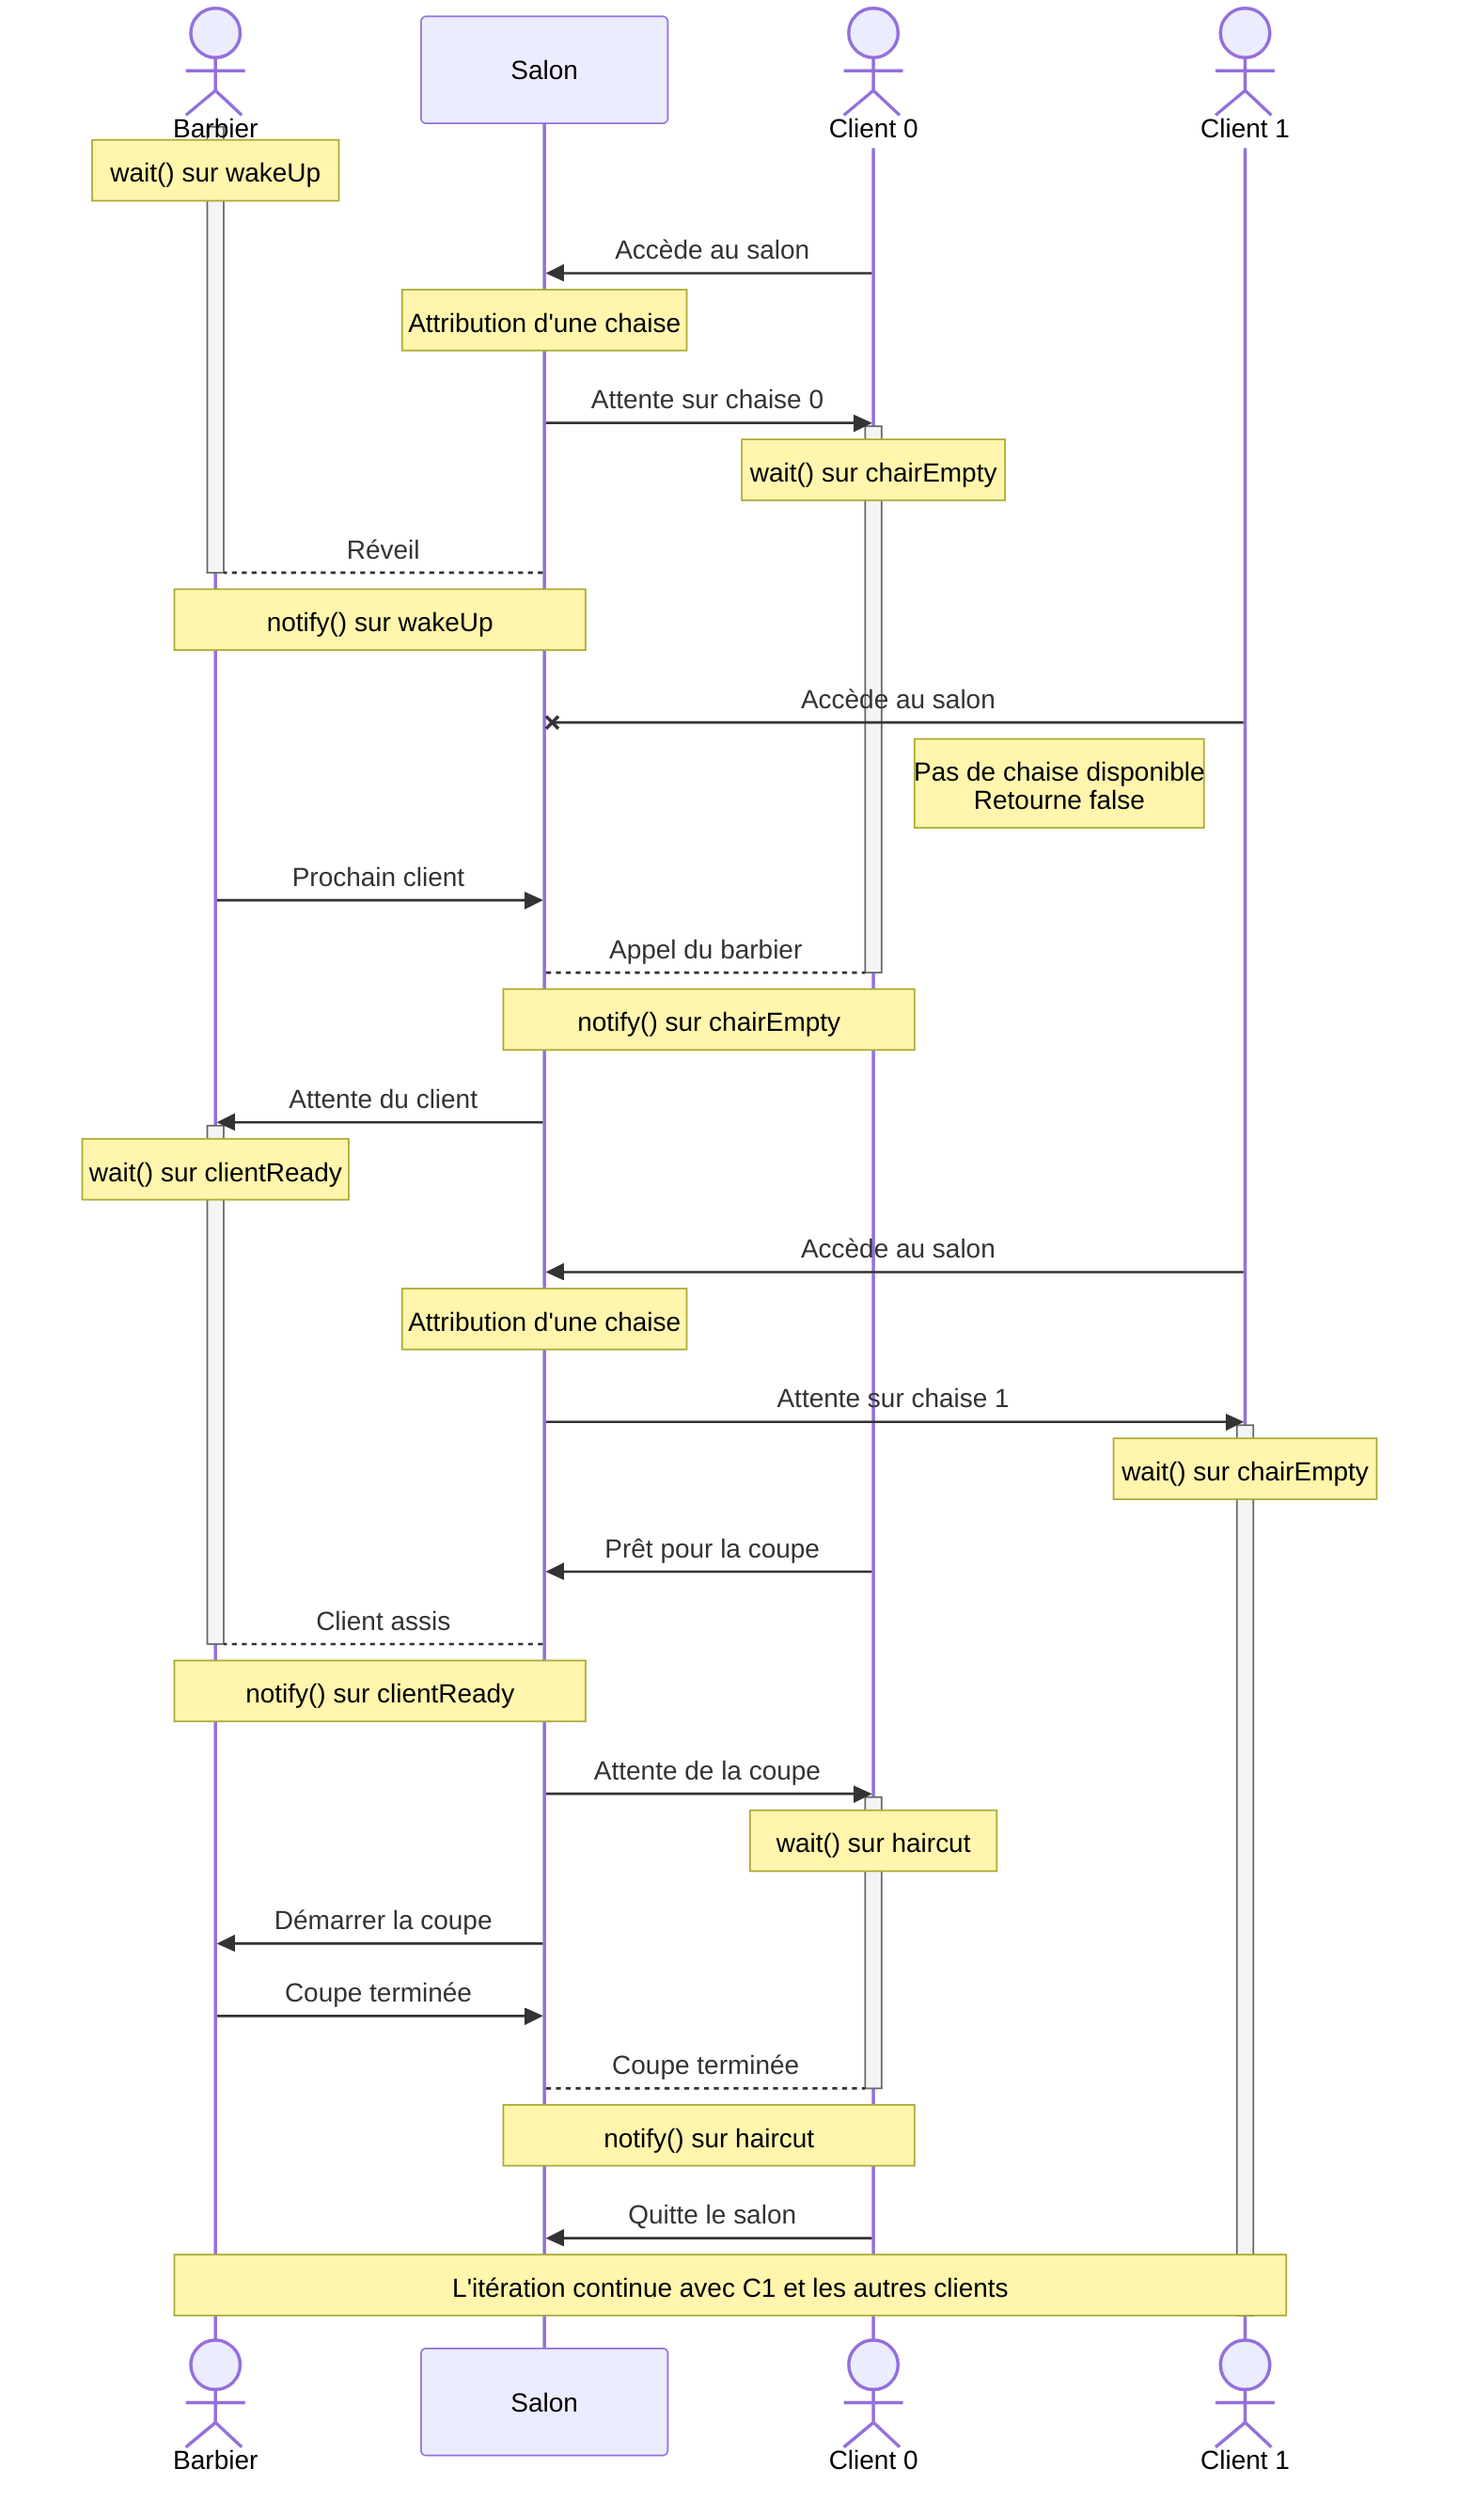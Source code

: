 sequenceDiagram
    actor B as Barbier
    participant S as Salon
    actor C0 as Client 0
    actor C1 as Client 1

    activate B
    note over B: wait() sur wakeUp

    C0->>S: Accède au salon
    note over S: Attribution d'une chaise
    S->>C0: Attente sur chaise 0
    activate C0
    note over C0: wait() sur chairEmpty

    S-->B: Réveil
    deactivate B
    note over B,S: notify() sur wakeUp

    C1-xS: Accède au salon
    note left of C1: Pas de chaise disponible<br>Retourne false

    B->>S: Prochain client
    S-->C0: Appel du barbier
    deactivate C0
    note over S,C0: notify() sur chairEmpty

    S->>B: Attente du client
    activate B
    note over B: wait() sur clientReady

    C1->>S: Accède au salon
    note over S: Attribution d'une chaise
    S->>C1: Attente sur chaise 1
    activate C1
    note over C1: wait() sur chairEmpty

    C0->>S: Prêt pour la coupe
    S-->B: Client assis
    deactivate B
    note over B,S: notify() sur clientReady

    S->>C0: Attente de la coupe
    activate C0
    note over C0: wait() sur haircut

    S->>B: Démarrer la coupe
    B->>S: Coupe terminée
    S-->C0: Coupe terminée
    deactivate C0
    note over S,C0: notify() sur haircut

    C0->>S: Quitte le salon

    note over B,C1: L'itération continue avec C1 et les autres clients
    deactivate C1